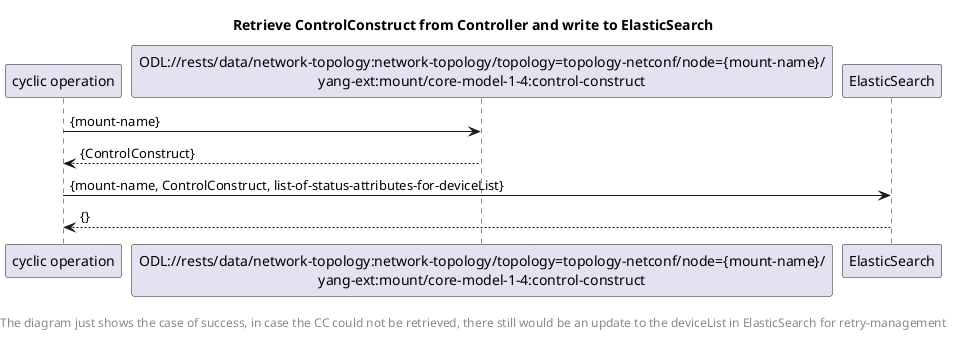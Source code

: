 @startuml
skinparam responseMessageBelowArrow true

title Retrieve ControlConstruct from Controller and write to ElasticSearch

"cyclic operation" -> "ODL://rests/data/network-topology:network-topology/topology=topology-netconf/node={mount-name}/\nyang-ext:mount/core-model-1-4:control-construct": {mount-name}
"ODL://rests/data/network-topology:network-topology/topology=topology-netconf/node={mount-name}/\nyang-ext:mount/core-model-1-4:control-construct" --> "cyclic operation": {ControlConstruct}


"cyclic operation" -> "ElasticSearch": {mount-name, ControlConstruct, list-of-status-attributes-for-deviceList}
"ElasticSearch" --> "cyclic operation": {}


left footer \nThe diagram just shows the case of success, in case the CC could not be retrieved, there still would be an update to the deviceList in ElasticSearch for retry-management

<style>
footer {
  HorizontalAlignment left
  FontSize 12
}
</style>


@enduml